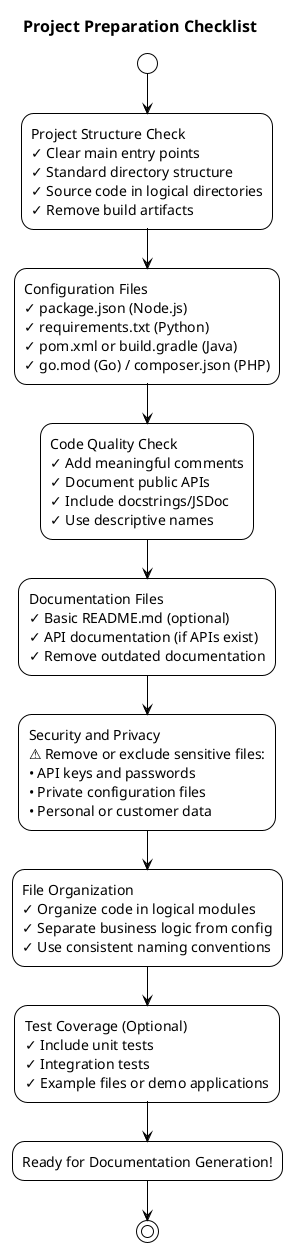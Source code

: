 @startuml
!theme plain
skinparam defaultFontSize 14
skinparam titleFontSize 16
skinparam titleFontStyle bold

title Project Preparation Checklist

(*) --> "Project Structure Check\n✓ Clear main entry points\n✓ Standard directory structure\n✓ Source code in logical directories\n✓ Remove build artifacts"

--> "Configuration Files\n✓ package.json (Node.js)\n✓ requirements.txt (Python)\n✓ pom.xml or build.gradle (Java)\n✓ go.mod (Go) / composer.json (PHP)"

--> "Code Quality Check\n✓ Add meaningful comments\n✓ Document public APIs\n✓ Include docstrings/JSDoc\n✓ Use descriptive names"

--> "Documentation Files\n✓ Basic README.md (optional)\n✓ API documentation (if APIs exist)\n✓ Remove outdated documentation"

--> "Security and Privacy\n⚠️ Remove or exclude sensitive files:\n• API keys and passwords\n• Private configuration files\n• Personal or customer data"

--> "File Organization\n✓ Organize code in logical modules\n✓ Separate business logic from config\n✓ Use consistent naming conventions"

--> "Test Coverage (Optional)\n✓ Include unit tests\n✓ Integration tests\n✓ Example files or demo applications"

--> "Ready for Documentation Generation!"

--> (*)

@enduml